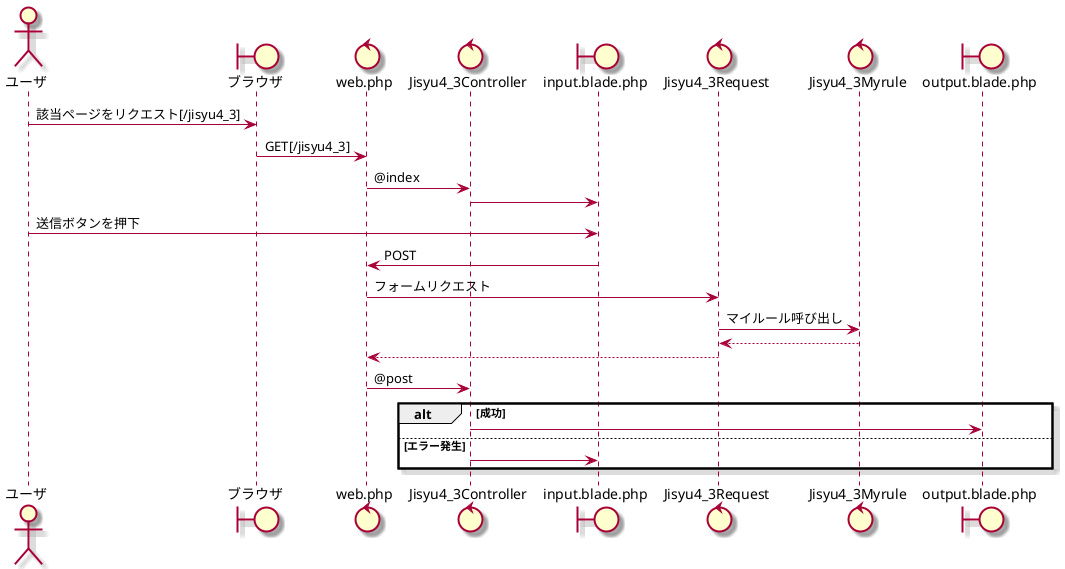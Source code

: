 @startuml
skin rose
actor ユーザ
boundary ブラウザ
control web.php
control Jisyu4_3Controller
boundary input.blade.php
control Jisyu4_3Request
control Jisyu4_3Myrule
boundary output.blade.php

ユーザ -> ブラウザ:該当ページをリクエスト[/jisyu4_3]
ブラウザ -> web.php:GET[/jisyu4_3]
web.php -> Jisyu4_3Controller:@index
Jisyu4_3Controller -> input.blade.php
ユーザ -> input.blade.php:送信ボタンを押下
input.blade.php -> web.php:POST
web.php -> Jisyu4_3Request:フォームリクエスト
Jisyu4_3Request->Jisyu4_3Myrule:マイルール呼び出し
Jisyu4_3Myrule-->Jisyu4_3Request
Jisyu4_3Request-->web.php
web.php->Jisyu4_3Controller:@post

alt 成功
Jisyu4_3Controller->output.blade.php
else エラー発生
Jisyu4_3Controller->input.blade.php
end
@enduml